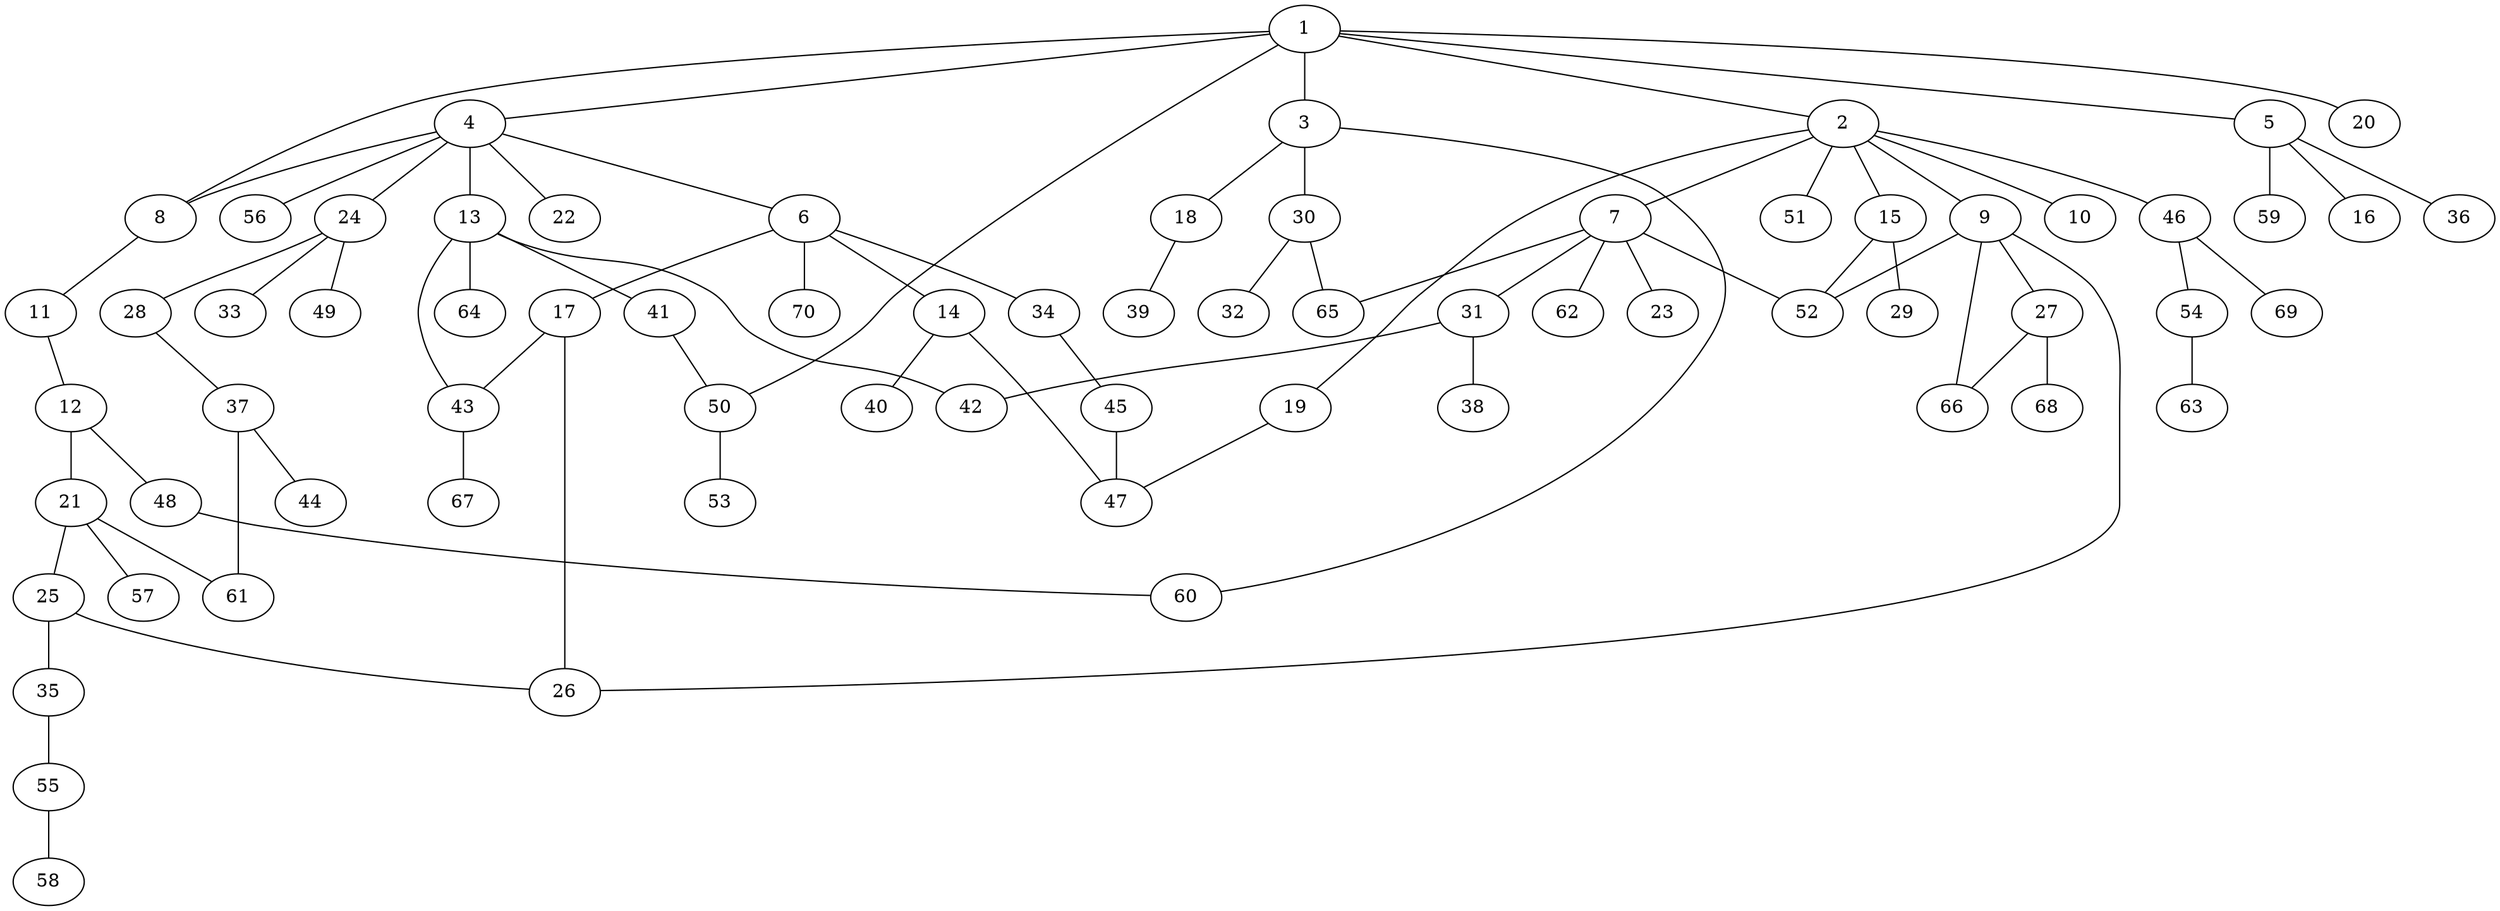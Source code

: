 graph graphname {1--2
1--3
1--4
1--5
1--8
1--20
1--50
2--7
2--9
2--10
2--15
2--19
2--46
2--51
3--18
3--30
3--60
4--6
4--8
4--13
4--22
4--24
4--56
5--16
5--36
5--59
6--14
6--17
6--34
6--70
7--23
7--31
7--52
7--62
7--65
8--11
9--26
9--27
9--52
9--66
11--12
12--21
12--48
13--41
13--42
13--43
13--64
14--40
14--47
15--29
15--52
17--26
17--43
18--39
19--47
21--25
21--57
21--61
24--28
24--33
24--49
25--26
25--35
27--66
27--68
28--37
30--32
30--65
31--38
31--42
34--45
35--55
37--44
37--61
41--50
43--67
45--47
46--54
46--69
48--60
50--53
54--63
55--58
}